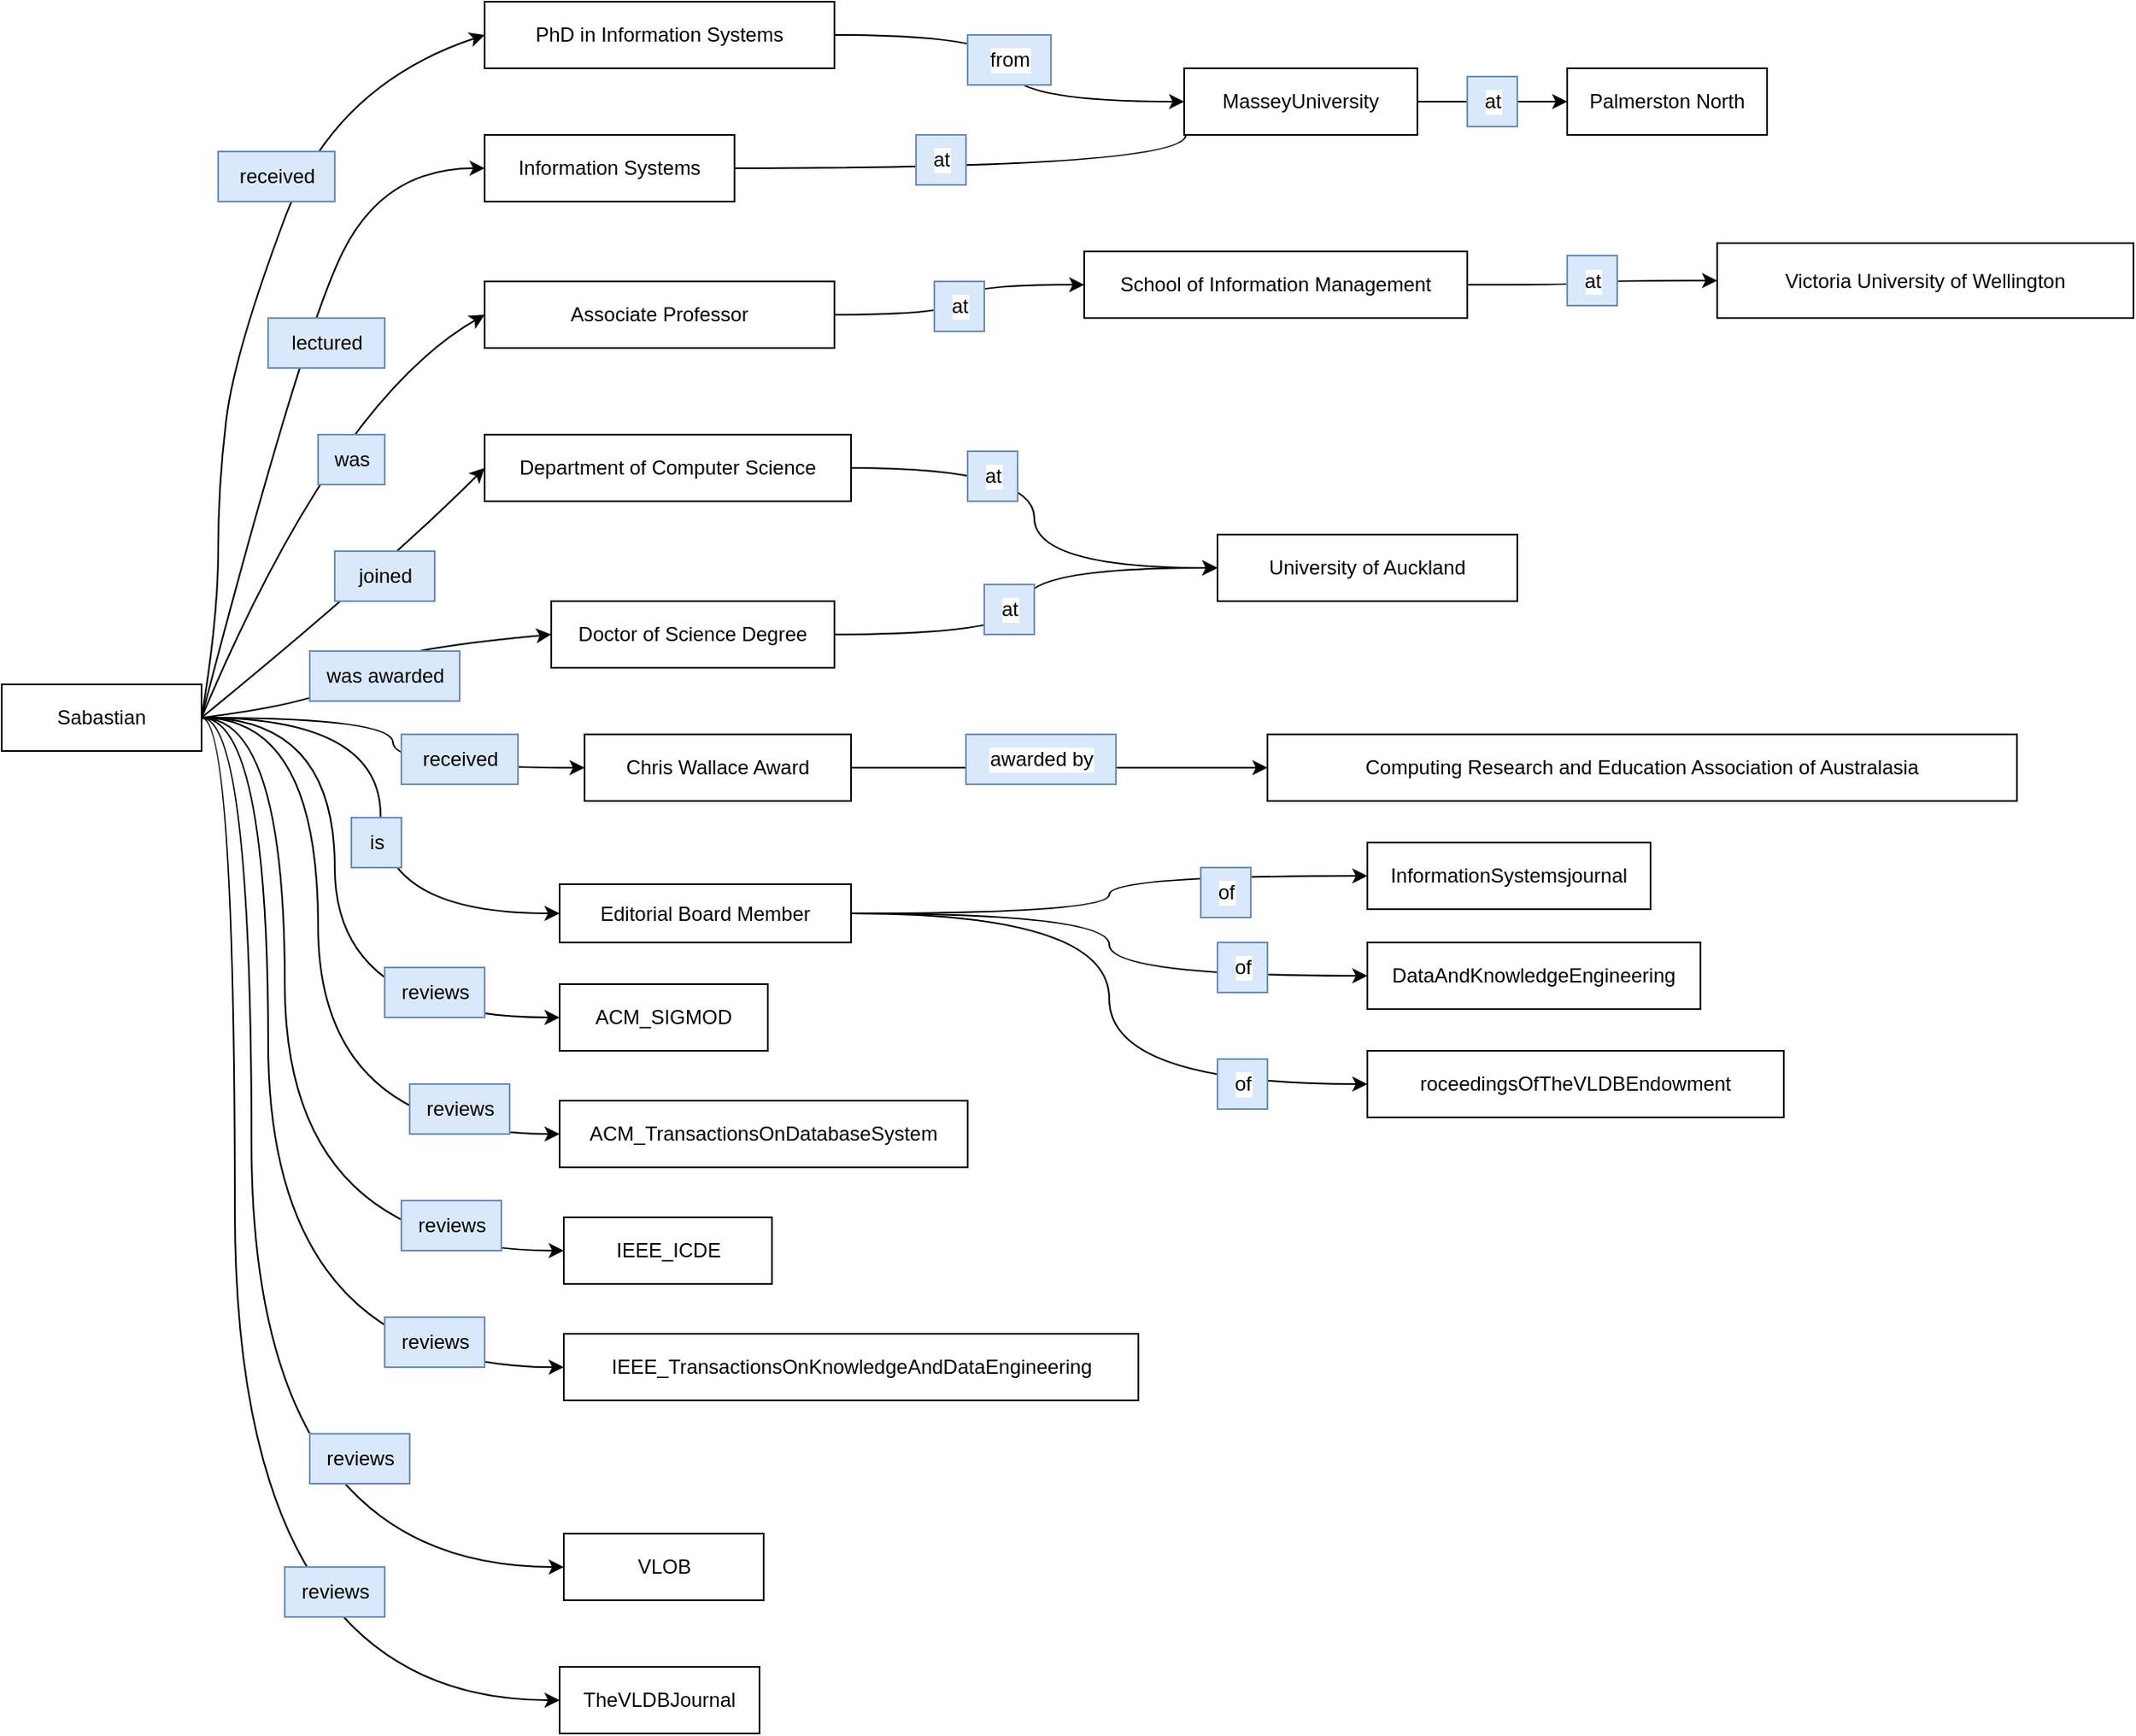 <mxfile version="24.4.0" type="github" pages="2">
  <diagram name="Page-1" id="rk7zCDagK3XWyAdqjK3h">
    <mxGraphModel dx="2876" dy="1221" grid="1" gridSize="10" guides="1" tooltips="1" connect="1" arrows="1" fold="1" page="1" pageScale="1" pageWidth="827" pageHeight="1169" math="0" shadow="0">
      <root>
        <mxCell id="0" />
        <mxCell id="1" parent="0" />
        <mxCell id="EvDkCq6QSblftOuBsGYL-23" style="edgeStyle=orthogonalEdgeStyle;rounded=0;orthogonalLoop=1;jettySize=auto;html=1;exitX=1;exitY=0.5;exitDx=0;exitDy=0;entryX=0;entryY=0.5;entryDx=0;entryDy=0;fontFamily=Helvetica;fontSize=12;fontColor=default;curved=1;" edge="1" parent="1" source="EvDkCq6QSblftOuBsGYL-2" target="EvDkCq6QSblftOuBsGYL-22">
          <mxGeometry relative="1" as="geometry" />
        </mxCell>
        <mxCell id="EvDkCq6QSblftOuBsGYL-26" style="edgeStyle=orthogonalEdgeStyle;rounded=0;orthogonalLoop=1;jettySize=auto;html=1;exitX=1;exitY=0.5;exitDx=0;exitDy=0;entryX=0;entryY=0.5;entryDx=0;entryDy=0;fontFamily=Helvetica;fontSize=12;fontColor=default;curved=1;" edge="1" parent="1" source="EvDkCq6QSblftOuBsGYL-2" target="EvDkCq6QSblftOuBsGYL-25">
          <mxGeometry relative="1" as="geometry" />
        </mxCell>
        <mxCell id="EvDkCq6QSblftOuBsGYL-30" style="edgeStyle=orthogonalEdgeStyle;rounded=0;orthogonalLoop=1;jettySize=auto;html=1;exitX=1;exitY=0.5;exitDx=0;exitDy=0;entryX=0;entryY=0.5;entryDx=0;entryDy=0;fontFamily=Helvetica;fontSize=12;fontColor=default;curved=1;" edge="1" parent="1" source="EvDkCq6QSblftOuBsGYL-2" target="EvDkCq6QSblftOuBsGYL-29">
          <mxGeometry relative="1" as="geometry">
            <Array as="points">
              <mxPoint x="50" y="470" />
              <mxPoint x="50" y="650" />
            </Array>
          </mxGeometry>
        </mxCell>
        <mxCell id="EvDkCq6QSblftOuBsGYL-33" style="edgeStyle=orthogonalEdgeStyle;rounded=0;orthogonalLoop=1;jettySize=auto;html=1;exitX=1;exitY=0.5;exitDx=0;exitDy=0;entryX=0;entryY=0.5;entryDx=0;entryDy=0;fontFamily=Helvetica;fontSize=12;fontColor=default;curved=1;" edge="1" parent="1" source="EvDkCq6QSblftOuBsGYL-2" target="EvDkCq6QSblftOuBsGYL-32">
          <mxGeometry relative="1" as="geometry">
            <Array as="points">
              <mxPoint x="40" y="470" />
              <mxPoint x="40" y="720" />
            </Array>
          </mxGeometry>
        </mxCell>
        <mxCell id="EvDkCq6QSblftOuBsGYL-36" style="edgeStyle=orthogonalEdgeStyle;rounded=0;orthogonalLoop=1;jettySize=auto;html=1;exitX=1;exitY=0.5;exitDx=0;exitDy=0;entryX=0;entryY=0.5;entryDx=0;entryDy=0;fontFamily=Helvetica;fontSize=12;fontColor=default;curved=1;" edge="1" parent="1" source="EvDkCq6QSblftOuBsGYL-2" target="EvDkCq6QSblftOuBsGYL-35">
          <mxGeometry relative="1" as="geometry">
            <Array as="points">
              <mxPoint x="20" y="470" />
              <mxPoint x="20" y="790" />
            </Array>
          </mxGeometry>
        </mxCell>
        <mxCell id="EvDkCq6QSblftOuBsGYL-39" style="edgeStyle=orthogonalEdgeStyle;rounded=0;orthogonalLoop=1;jettySize=auto;html=1;exitX=1;exitY=0.5;exitDx=0;exitDy=0;entryX=0;entryY=0.5;entryDx=0;entryDy=0;fontFamily=Helvetica;fontSize=12;fontColor=default;curved=1;" edge="1" parent="1" source="EvDkCq6QSblftOuBsGYL-2" target="EvDkCq6QSblftOuBsGYL-38">
          <mxGeometry relative="1" as="geometry">
            <Array as="points">
              <mxPoint x="10" y="470" />
              <mxPoint x="10" y="860" />
            </Array>
          </mxGeometry>
        </mxCell>
        <mxCell id="EvDkCq6QSblftOuBsGYL-43" style="edgeStyle=orthogonalEdgeStyle;rounded=0;orthogonalLoop=1;jettySize=auto;html=1;exitX=1;exitY=0.5;exitDx=0;exitDy=0;entryX=0;entryY=0.5;entryDx=0;entryDy=0;fontFamily=Helvetica;fontSize=12;fontColor=default;curved=1;" edge="1" parent="1" source="EvDkCq6QSblftOuBsGYL-2" target="EvDkCq6QSblftOuBsGYL-42">
          <mxGeometry relative="1" as="geometry">
            <Array as="points">
              <mxPoint y="470" />
              <mxPoint y="980" />
            </Array>
          </mxGeometry>
        </mxCell>
        <mxCell id="EvDkCq6QSblftOuBsGYL-46" style="edgeStyle=orthogonalEdgeStyle;rounded=0;orthogonalLoop=1;jettySize=auto;html=1;exitX=1;exitY=0.5;exitDx=0;exitDy=0;entryX=0;entryY=0.5;entryDx=0;entryDy=0;fontFamily=Helvetica;fontSize=12;fontColor=default;curved=1;" edge="1" parent="1" source="EvDkCq6QSblftOuBsGYL-2" target="EvDkCq6QSblftOuBsGYL-45">
          <mxGeometry relative="1" as="geometry">
            <Array as="points">
              <mxPoint x="-10" y="470" />
              <mxPoint x="-10" y="1060" />
            </Array>
          </mxGeometry>
        </mxCell>
        <mxCell id="EvDkCq6QSblftOuBsGYL-2" value="Sabastian" style="rounded=0;whiteSpace=wrap;html=1;" vertex="1" parent="1">
          <mxGeometry x="-150" y="450" width="120" height="40" as="geometry" />
        </mxCell>
        <mxCell id="EvDkCq6QSblftOuBsGYL-50" style="edgeStyle=orthogonalEdgeStyle;rounded=0;orthogonalLoop=1;jettySize=auto;html=1;exitX=1;exitY=0.5;exitDx=0;exitDy=0;fontFamily=Helvetica;fontSize=12;fontColor=default;curved=1;" edge="1" parent="1" source="EvDkCq6QSblftOuBsGYL-3" target="EvDkCq6QSblftOuBsGYL-48">
          <mxGeometry relative="1" as="geometry">
            <Array as="points">
              <mxPoint x="455" y="60" />
              <mxPoint x="455" y="100" />
            </Array>
          </mxGeometry>
        </mxCell>
        <mxCell id="EvDkCq6QSblftOuBsGYL-3" value="PhD in Information Systems" style="rounded=0;whiteSpace=wrap;html=1;" vertex="1" parent="1">
          <mxGeometry x="140" y="40" width="210" height="40" as="geometry" />
        </mxCell>
        <mxCell id="EvDkCq6QSblftOuBsGYL-51" style="edgeStyle=orthogonalEdgeStyle;curved=1;rounded=0;orthogonalLoop=1;jettySize=auto;html=1;exitX=1;exitY=0.5;exitDx=0;exitDy=0;strokeColor=default;align=center;verticalAlign=middle;fontFamily=Helvetica;fontSize=12;fontColor=default;labelBackgroundColor=default;endArrow=classic;" edge="1" parent="1" source="EvDkCq6QSblftOuBsGYL-4">
          <mxGeometry relative="1" as="geometry">
            <mxPoint x="560" y="100" as="targetPoint" />
            <Array as="points">
              <mxPoint x="561" y="140" />
            </Array>
          </mxGeometry>
        </mxCell>
        <mxCell id="EvDkCq6QSblftOuBsGYL-4" value="Information Systems" style="rounded=0;whiteSpace=wrap;html=1;" vertex="1" parent="1">
          <mxGeometry x="140" y="120" width="150" height="40" as="geometry" />
        </mxCell>
        <mxCell id="EvDkCq6QSblftOuBsGYL-58" style="edgeStyle=orthogonalEdgeStyle;curved=1;rounded=0;orthogonalLoop=1;jettySize=auto;html=1;exitX=1;exitY=0.5;exitDx=0;exitDy=0;entryX=0;entryY=0.5;entryDx=0;entryDy=0;strokeColor=default;align=center;verticalAlign=middle;fontFamily=Helvetica;fontSize=12;fontColor=default;labelBackgroundColor=default;endArrow=classic;" edge="1" parent="1" source="EvDkCq6QSblftOuBsGYL-5" target="EvDkCq6QSblftOuBsGYL-57">
          <mxGeometry relative="1" as="geometry" />
        </mxCell>
        <mxCell id="EvDkCq6QSblftOuBsGYL-5" value="Associate Professor" style="rounded=0;whiteSpace=wrap;html=1;strokeColor=default;align=center;verticalAlign=middle;fontFamily=Helvetica;fontSize=12;fontColor=default;fillColor=default;" vertex="1" parent="1">
          <mxGeometry x="140" y="208" width="210" height="40" as="geometry" />
        </mxCell>
        <mxCell id="EvDkCq6QSblftOuBsGYL-7" value="" style="curved=1;endArrow=classic;html=1;rounded=0;fontFamily=Helvetica;fontSize=12;fontColor=default;exitX=1;exitY=0.5;exitDx=0;exitDy=0;entryX=0;entryY=0.5;entryDx=0;entryDy=0;" edge="1" parent="1" source="EvDkCq6QSblftOuBsGYL-2" target="EvDkCq6QSblftOuBsGYL-3">
          <mxGeometry width="50" height="50" relative="1" as="geometry">
            <mxPoint x="390" y="310" as="sourcePoint" />
            <mxPoint x="440" y="260" as="targetPoint" />
            <Array as="points">
              <mxPoint x="-20" y="410" />
              <mxPoint x="-20" y="330" />
              <mxPoint x="-10" y="250" />
              <mxPoint x="50" y="90" />
            </Array>
          </mxGeometry>
        </mxCell>
        <mxCell id="EvDkCq6QSblftOuBsGYL-8" value="received" style="text;html=1;align=center;verticalAlign=middle;resizable=0;points=[];autosize=1;strokeColor=#6c8ebf;fillColor=#dae8fc;fontFamily=Helvetica;fontSize=12;" vertex="1" parent="1">
          <mxGeometry x="-20" y="130" width="70" height="30" as="geometry" />
        </mxCell>
        <mxCell id="EvDkCq6QSblftOuBsGYL-12" value="" style="curved=1;endArrow=classic;html=1;rounded=0;fontFamily=Helvetica;fontSize=12;fontColor=default;exitX=1;exitY=0.5;exitDx=0;exitDy=0;entryX=0;entryY=0.5;entryDx=0;entryDy=0;" edge="1" parent="1" source="EvDkCq6QSblftOuBsGYL-2" target="EvDkCq6QSblftOuBsGYL-4">
          <mxGeometry width="50" height="50" relative="1" as="geometry">
            <mxPoint x="390" y="230" as="sourcePoint" />
            <mxPoint x="440" y="180" as="targetPoint" />
            <Array as="points">
              <mxPoint x="30" y="240" />
              <mxPoint x="80" y="140" />
            </Array>
          </mxGeometry>
        </mxCell>
        <mxCell id="EvDkCq6QSblftOuBsGYL-13" value="lectured" style="text;html=1;align=center;verticalAlign=middle;resizable=0;points=[];autosize=1;strokeColor=#6c8ebf;fillColor=#dae8fc;fontFamily=Helvetica;fontSize=12;" vertex="1" parent="1">
          <mxGeometry x="10" y="230" width="70" height="30" as="geometry" />
        </mxCell>
        <mxCell id="EvDkCq6QSblftOuBsGYL-14" value="" style="curved=1;endArrow=classic;html=1;rounded=0;fontFamily=Helvetica;fontSize=12;fontColor=default;exitX=1;exitY=0.5;exitDx=0;exitDy=0;entryX=0;entryY=0.5;entryDx=0;entryDy=0;" edge="1" parent="1" source="EvDkCq6QSblftOuBsGYL-2" target="EvDkCq6QSblftOuBsGYL-5">
          <mxGeometry width="50" height="50" relative="1" as="geometry">
            <mxPoint x="390" y="230" as="sourcePoint" />
            <mxPoint x="440" y="180" as="targetPoint" />
            <Array as="points">
              <mxPoint x="50" y="280" />
            </Array>
          </mxGeometry>
        </mxCell>
        <mxCell id="EvDkCq6QSblftOuBsGYL-15" value="was" style="text;html=1;align=center;verticalAlign=middle;resizable=0;points=[];autosize=1;strokeColor=#6c8ebf;fillColor=#dae8fc;fontFamily=Helvetica;fontSize=12;" vertex="1" parent="1">
          <mxGeometry x="40" y="300" width="40" height="30" as="geometry" />
        </mxCell>
        <mxCell id="EvDkCq6QSblftOuBsGYL-64" style="edgeStyle=orthogonalEdgeStyle;curved=1;rounded=0;orthogonalLoop=1;jettySize=auto;html=1;exitX=1;exitY=0.5;exitDx=0;exitDy=0;entryX=0;entryY=0.5;entryDx=0;entryDy=0;strokeColor=default;align=center;verticalAlign=middle;fontFamily=Helvetica;fontSize=12;fontColor=default;labelBackgroundColor=default;endArrow=classic;" edge="1" parent="1" source="EvDkCq6QSblftOuBsGYL-16" target="EvDkCq6QSblftOuBsGYL-63">
          <mxGeometry relative="1" as="geometry" />
        </mxCell>
        <mxCell id="EvDkCq6QSblftOuBsGYL-16" value="Department of Computer Science" style="rounded=0;whiteSpace=wrap;html=1;strokeColor=default;align=center;verticalAlign=middle;fontFamily=Helvetica;fontSize=12;fontColor=default;fillColor=default;" vertex="1" parent="1">
          <mxGeometry x="140" y="300" width="220" height="40" as="geometry" />
        </mxCell>
        <mxCell id="EvDkCq6QSblftOuBsGYL-17" value="" style="curved=1;endArrow=classic;html=1;rounded=0;fontFamily=Helvetica;fontSize=12;fontColor=default;exitX=1;exitY=0.5;exitDx=0;exitDy=0;entryX=0;entryY=0.5;entryDx=0;entryDy=0;" edge="1" parent="1" source="EvDkCq6QSblftOuBsGYL-2" target="EvDkCq6QSblftOuBsGYL-16">
          <mxGeometry width="50" height="50" relative="1" as="geometry">
            <mxPoint x="390" y="410" as="sourcePoint" />
            <mxPoint x="440" y="360" as="targetPoint" />
            <Array as="points">
              <mxPoint x="80" y="380" />
            </Array>
          </mxGeometry>
        </mxCell>
        <mxCell id="EvDkCq6QSblftOuBsGYL-18" value="joined" style="text;html=1;align=center;verticalAlign=middle;resizable=0;points=[];autosize=1;strokeColor=#6c8ebf;fillColor=#dae8fc;fontFamily=Helvetica;fontSize=12;" vertex="1" parent="1">
          <mxGeometry x="50" y="370" width="60" height="30" as="geometry" />
        </mxCell>
        <mxCell id="EvDkCq6QSblftOuBsGYL-65" style="edgeStyle=orthogonalEdgeStyle;curved=1;rounded=0;orthogonalLoop=1;jettySize=auto;html=1;exitX=1;exitY=0.5;exitDx=0;exitDy=0;entryX=0;entryY=0.5;entryDx=0;entryDy=0;strokeColor=default;align=center;verticalAlign=middle;fontFamily=Helvetica;fontSize=12;fontColor=default;labelBackgroundColor=default;endArrow=classic;" edge="1" parent="1" source="EvDkCq6QSblftOuBsGYL-19" target="EvDkCq6QSblftOuBsGYL-63">
          <mxGeometry relative="1" as="geometry" />
        </mxCell>
        <mxCell id="EvDkCq6QSblftOuBsGYL-19" value="Doctor of Science Degree" style="rounded=0;whiteSpace=wrap;html=1;strokeColor=default;align=center;verticalAlign=middle;fontFamily=Helvetica;fontSize=12;fontColor=default;fillColor=default;" vertex="1" parent="1">
          <mxGeometry x="180" y="400" width="170" height="40" as="geometry" />
        </mxCell>
        <mxCell id="EvDkCq6QSblftOuBsGYL-20" value="" style="curved=1;endArrow=classic;html=1;rounded=0;fontFamily=Helvetica;fontSize=12;fontColor=default;exitX=1;exitY=0.5;exitDx=0;exitDy=0;entryX=0;entryY=0.5;entryDx=0;entryDy=0;" edge="1" parent="1" source="EvDkCq6QSblftOuBsGYL-2" target="EvDkCq6QSblftOuBsGYL-19">
          <mxGeometry width="50" height="50" relative="1" as="geometry">
            <mxPoint x="390" y="310" as="sourcePoint" />
            <mxPoint x="440" y="260" as="targetPoint" />
            <Array as="points">
              <mxPoint x="50" y="460" />
              <mxPoint x="70" y="430" />
            </Array>
          </mxGeometry>
        </mxCell>
        <mxCell id="EvDkCq6QSblftOuBsGYL-21" value="was awarded" style="text;html=1;align=center;verticalAlign=middle;resizable=0;points=[];autosize=1;strokeColor=#6c8ebf;fillColor=#dae8fc;fontFamily=Helvetica;fontSize=12;" vertex="1" parent="1">
          <mxGeometry x="35" y="430" width="90" height="30" as="geometry" />
        </mxCell>
        <mxCell id="EvDkCq6QSblftOuBsGYL-70" style="edgeStyle=orthogonalEdgeStyle;curved=1;rounded=0;orthogonalLoop=1;jettySize=auto;html=1;exitX=1;exitY=0.5;exitDx=0;exitDy=0;entryX=0;entryY=0.5;entryDx=0;entryDy=0;strokeColor=default;align=center;verticalAlign=middle;fontFamily=Helvetica;fontSize=12;fontColor=default;labelBackgroundColor=default;endArrow=classic;" edge="1" parent="1" source="EvDkCq6QSblftOuBsGYL-22" target="EvDkCq6QSblftOuBsGYL-69">
          <mxGeometry relative="1" as="geometry" />
        </mxCell>
        <mxCell id="EvDkCq6QSblftOuBsGYL-22" value="Chris Wallace Award" style="rounded=0;whiteSpace=wrap;html=1;strokeColor=default;align=center;verticalAlign=middle;fontFamily=Helvetica;fontSize=12;fontColor=default;fillColor=default;" vertex="1" parent="1">
          <mxGeometry x="200" y="480" width="160" height="40" as="geometry" />
        </mxCell>
        <mxCell id="EvDkCq6QSblftOuBsGYL-24" value="received" style="text;html=1;align=center;verticalAlign=middle;resizable=0;points=[];autosize=1;strokeColor=#6c8ebf;fillColor=#dae8fc;fontFamily=Helvetica;fontSize=12;" vertex="1" parent="1">
          <mxGeometry x="90" y="480" width="70" height="30" as="geometry" />
        </mxCell>
        <mxCell id="EvDkCq6QSblftOuBsGYL-75" style="edgeStyle=orthogonalEdgeStyle;curved=1;rounded=0;orthogonalLoop=1;jettySize=auto;html=1;exitX=1;exitY=0.5;exitDx=0;exitDy=0;entryX=0;entryY=0.5;entryDx=0;entryDy=0;strokeColor=default;align=center;verticalAlign=middle;fontFamily=Helvetica;fontSize=12;fontColor=default;labelBackgroundColor=default;endArrow=classic;" edge="1" parent="1" source="EvDkCq6QSblftOuBsGYL-25" target="EvDkCq6QSblftOuBsGYL-72">
          <mxGeometry relative="1" as="geometry" />
        </mxCell>
        <mxCell id="EvDkCq6QSblftOuBsGYL-76" style="edgeStyle=orthogonalEdgeStyle;curved=1;rounded=0;orthogonalLoop=1;jettySize=auto;html=1;exitX=1;exitY=0.5;exitDx=0;exitDy=0;entryX=0;entryY=0.5;entryDx=0;entryDy=0;strokeColor=default;align=center;verticalAlign=middle;fontFamily=Helvetica;fontSize=12;fontColor=default;labelBackgroundColor=default;endArrow=classic;" edge="1" parent="1" source="EvDkCq6QSblftOuBsGYL-25" target="EvDkCq6QSblftOuBsGYL-73">
          <mxGeometry relative="1" as="geometry" />
        </mxCell>
        <mxCell id="EvDkCq6QSblftOuBsGYL-77" style="edgeStyle=orthogonalEdgeStyle;curved=1;rounded=0;orthogonalLoop=1;jettySize=auto;html=1;exitX=1;exitY=0.5;exitDx=0;exitDy=0;entryX=0;entryY=0.5;entryDx=0;entryDy=0;strokeColor=default;align=center;verticalAlign=middle;fontFamily=Helvetica;fontSize=12;fontColor=default;labelBackgroundColor=default;endArrow=classic;" edge="1" parent="1" source="EvDkCq6QSblftOuBsGYL-25" target="EvDkCq6QSblftOuBsGYL-74">
          <mxGeometry relative="1" as="geometry">
            <Array as="points">
              <mxPoint x="515" y="588" />
              <mxPoint x="515" y="690" />
            </Array>
          </mxGeometry>
        </mxCell>
        <mxCell id="EvDkCq6QSblftOuBsGYL-25" value="Editorial Board Member" style="rounded=0;whiteSpace=wrap;html=1;strokeColor=default;align=center;verticalAlign=middle;fontFamily=Helvetica;fontSize=12;fontColor=default;fillColor=default;" vertex="1" parent="1">
          <mxGeometry x="185" y="570" width="175" height="35" as="geometry" />
        </mxCell>
        <mxCell id="EvDkCq6QSblftOuBsGYL-27" value="is" style="text;html=1;align=center;verticalAlign=middle;resizable=0;points=[];autosize=1;strokeColor=#6c8ebf;fillColor=#dae8fc;fontFamily=Helvetica;fontSize=12;" vertex="1" parent="1">
          <mxGeometry x="60" y="530" width="30" height="30" as="geometry" />
        </mxCell>
        <mxCell id="EvDkCq6QSblftOuBsGYL-29" value="ACM_SIGMOD" style="rounded=0;whiteSpace=wrap;html=1;strokeColor=default;align=center;verticalAlign=middle;fontFamily=Helvetica;fontSize=12;fontColor=default;fillColor=default;" vertex="1" parent="1">
          <mxGeometry x="185" y="630" width="125" height="40" as="geometry" />
        </mxCell>
        <mxCell id="EvDkCq6QSblftOuBsGYL-31" value="reviews" style="text;html=1;align=center;verticalAlign=middle;resizable=0;points=[];autosize=1;strokeColor=#6c8ebf;fillColor=#dae8fc;fontFamily=Helvetica;fontSize=12;" vertex="1" parent="1">
          <mxGeometry x="80" y="620" width="60" height="30" as="geometry" />
        </mxCell>
        <mxCell id="EvDkCq6QSblftOuBsGYL-32" value="ACM_TransactionsOnDatabaseSystem" style="rounded=0;whiteSpace=wrap;html=1;strokeColor=default;align=center;verticalAlign=middle;fontFamily=Helvetica;fontSize=12;fontColor=default;fillColor=default;" vertex="1" parent="1">
          <mxGeometry x="185" y="700" width="245" height="40" as="geometry" />
        </mxCell>
        <mxCell id="EvDkCq6QSblftOuBsGYL-34" value="reviews" style="text;html=1;align=center;verticalAlign=middle;resizable=0;points=[];autosize=1;strokeColor=#6c8ebf;fillColor=#dae8fc;fontFamily=Helvetica;fontSize=12;" vertex="1" parent="1">
          <mxGeometry x="95" y="690" width="60" height="30" as="geometry" />
        </mxCell>
        <mxCell id="EvDkCq6QSblftOuBsGYL-35" value="IEEE_ICDE" style="rounded=0;whiteSpace=wrap;html=1;strokeColor=default;align=center;verticalAlign=middle;fontFamily=Helvetica;fontSize=12;fontColor=default;fillColor=default;" vertex="1" parent="1">
          <mxGeometry x="187.5" y="770" width="125" height="40" as="geometry" />
        </mxCell>
        <mxCell id="EvDkCq6QSblftOuBsGYL-37" value="reviews" style="text;html=1;align=center;verticalAlign=middle;resizable=0;points=[];autosize=1;strokeColor=#6c8ebf;fillColor=#dae8fc;fontFamily=Helvetica;fontSize=12;" vertex="1" parent="1">
          <mxGeometry x="90" y="760" width="60" height="30" as="geometry" />
        </mxCell>
        <mxCell id="EvDkCq6QSblftOuBsGYL-38" value="IEEE_TransactionsOnKnowledgeAndDataEngineering" style="rounded=0;whiteSpace=wrap;html=1;strokeColor=default;align=center;verticalAlign=middle;fontFamily=Helvetica;fontSize=12;fontColor=default;fillColor=default;" vertex="1" parent="1">
          <mxGeometry x="187.5" y="840" width="345" height="40" as="geometry" />
        </mxCell>
        <mxCell id="EvDkCq6QSblftOuBsGYL-41" value="reviews" style="text;html=1;align=center;verticalAlign=middle;resizable=0;points=[];autosize=1;strokeColor=#6c8ebf;fillColor=#dae8fc;fontFamily=Helvetica;fontSize=12;" vertex="1" parent="1">
          <mxGeometry x="80" y="830" width="60" height="30" as="geometry" />
        </mxCell>
        <mxCell id="EvDkCq6QSblftOuBsGYL-42" value="VLOB" style="rounded=0;whiteSpace=wrap;html=1;strokeColor=default;align=center;verticalAlign=middle;fontFamily=Helvetica;fontSize=12;fontColor=default;fillColor=default;" vertex="1" parent="1">
          <mxGeometry x="187.5" y="960" width="120" height="40" as="geometry" />
        </mxCell>
        <mxCell id="EvDkCq6QSblftOuBsGYL-44" value="reviews" style="text;html=1;align=center;verticalAlign=middle;resizable=0;points=[];autosize=1;strokeColor=#6c8ebf;fillColor=#dae8fc;fontFamily=Helvetica;fontSize=12;" vertex="1" parent="1">
          <mxGeometry x="35" y="900" width="60" height="30" as="geometry" />
        </mxCell>
        <mxCell id="EvDkCq6QSblftOuBsGYL-45" value="TheVLDBJournal" style="rounded=0;whiteSpace=wrap;html=1;strokeColor=default;align=center;verticalAlign=middle;fontFamily=Helvetica;fontSize=12;fontColor=default;fillColor=default;" vertex="1" parent="1">
          <mxGeometry x="185" y="1040" width="120" height="40" as="geometry" />
        </mxCell>
        <mxCell id="EvDkCq6QSblftOuBsGYL-47" value="reviews" style="text;html=1;align=center;verticalAlign=middle;resizable=0;points=[];autosize=1;strokeColor=#6c8ebf;fillColor=#dae8fc;fontFamily=Helvetica;fontSize=12;" vertex="1" parent="1">
          <mxGeometry x="20" y="980" width="60" height="30" as="geometry" />
        </mxCell>
        <mxCell id="EvDkCq6QSblftOuBsGYL-55" style="edgeStyle=orthogonalEdgeStyle;curved=1;rounded=0;orthogonalLoop=1;jettySize=auto;html=1;exitX=1;exitY=0.5;exitDx=0;exitDy=0;entryX=0;entryY=0.5;entryDx=0;entryDy=0;strokeColor=default;align=center;verticalAlign=middle;fontFamily=Helvetica;fontSize=12;fontColor=default;labelBackgroundColor=default;endArrow=classic;" edge="1" parent="1" source="EvDkCq6QSblftOuBsGYL-48" target="EvDkCq6QSblftOuBsGYL-54">
          <mxGeometry relative="1" as="geometry" />
        </mxCell>
        <mxCell id="EvDkCq6QSblftOuBsGYL-48" value="MasseyUniversity" style="rounded=0;whiteSpace=wrap;html=1;strokeColor=default;align=center;verticalAlign=middle;fontFamily=Helvetica;fontSize=12;fontColor=default;fillColor=default;" vertex="1" parent="1">
          <mxGeometry x="560" y="80" width="140" height="40" as="geometry" />
        </mxCell>
        <mxCell id="EvDkCq6QSblftOuBsGYL-52" value="from" style="text;html=1;align=center;verticalAlign=middle;resizable=0;points=[];autosize=1;strokeColor=#6c8ebf;fillColor=#dae8fc;fontFamily=Helvetica;fontSize=12;labelBackgroundColor=default;" vertex="1" parent="1">
          <mxGeometry x="430" y="60" width="50" height="30" as="geometry" />
        </mxCell>
        <mxCell id="EvDkCq6QSblftOuBsGYL-53" value="at" style="text;html=1;align=center;verticalAlign=middle;resizable=0;points=[];autosize=1;strokeColor=#6c8ebf;fillColor=#dae8fc;fontFamily=Helvetica;fontSize=12;labelBackgroundColor=default;" vertex="1" parent="1">
          <mxGeometry x="399" y="120" width="30" height="30" as="geometry" />
        </mxCell>
        <mxCell id="EvDkCq6QSblftOuBsGYL-54" value="Palmerston North" style="rounded=0;whiteSpace=wrap;html=1;strokeColor=default;align=center;verticalAlign=middle;fontFamily=Helvetica;fontSize=12;fontColor=default;labelBackgroundColor=default;fillColor=default;" vertex="1" parent="1">
          <mxGeometry x="790" y="80" width="120" height="40" as="geometry" />
        </mxCell>
        <mxCell id="EvDkCq6QSblftOuBsGYL-56" value="at" style="text;html=1;align=center;verticalAlign=middle;resizable=0;points=[];autosize=1;strokeColor=#6c8ebf;fillColor=#dae8fc;fontFamily=Helvetica;fontSize=12;labelBackgroundColor=default;" vertex="1" parent="1">
          <mxGeometry x="730" y="85" width="30" height="30" as="geometry" />
        </mxCell>
        <mxCell id="EvDkCq6QSblftOuBsGYL-61" style="edgeStyle=orthogonalEdgeStyle;curved=1;rounded=0;orthogonalLoop=1;jettySize=auto;html=1;exitX=1;exitY=0.5;exitDx=0;exitDy=0;strokeColor=default;align=center;verticalAlign=middle;fontFamily=Helvetica;fontSize=12;fontColor=default;labelBackgroundColor=default;endArrow=classic;" edge="1" parent="1" source="EvDkCq6QSblftOuBsGYL-57" target="EvDkCq6QSblftOuBsGYL-60">
          <mxGeometry relative="1" as="geometry" />
        </mxCell>
        <mxCell id="EvDkCq6QSblftOuBsGYL-57" value="School of Information Management" style="rounded=0;whiteSpace=wrap;html=1;strokeColor=default;align=center;verticalAlign=middle;fontFamily=Helvetica;fontSize=12;fontColor=default;labelBackgroundColor=default;fillColor=default;" vertex="1" parent="1">
          <mxGeometry x="500" y="190" width="230" height="40" as="geometry" />
        </mxCell>
        <mxCell id="EvDkCq6QSblftOuBsGYL-59" value="at" style="text;html=1;align=center;verticalAlign=middle;resizable=0;points=[];autosize=1;strokeColor=#6c8ebf;fillColor=#dae8fc;fontFamily=Helvetica;fontSize=12;labelBackgroundColor=default;" vertex="1" parent="1">
          <mxGeometry x="410" y="208" width="30" height="30" as="geometry" />
        </mxCell>
        <mxCell id="EvDkCq6QSblftOuBsGYL-60" value="Victoria University of Wellington" style="rounded=0;whiteSpace=wrap;html=1;strokeColor=default;align=center;verticalAlign=middle;fontFamily=Helvetica;fontSize=12;fontColor=default;labelBackgroundColor=default;fillColor=default;" vertex="1" parent="1">
          <mxGeometry x="880" y="185" width="250" height="45" as="geometry" />
        </mxCell>
        <mxCell id="EvDkCq6QSblftOuBsGYL-62" value="at" style="text;html=1;align=center;verticalAlign=middle;resizable=0;points=[];autosize=1;strokeColor=#6c8ebf;fillColor=#dae8fc;fontFamily=Helvetica;fontSize=12;labelBackgroundColor=default;" vertex="1" parent="1">
          <mxGeometry x="790" y="192.5" width="30" height="30" as="geometry" />
        </mxCell>
        <mxCell id="EvDkCq6QSblftOuBsGYL-63" value="University of Auckland" style="rounded=0;whiteSpace=wrap;html=1;strokeColor=default;align=center;verticalAlign=middle;fontFamily=Helvetica;fontSize=12;fontColor=default;labelBackgroundColor=default;fillColor=default;" vertex="1" parent="1">
          <mxGeometry x="580" y="360" width="180" height="40" as="geometry" />
        </mxCell>
        <mxCell id="EvDkCq6QSblftOuBsGYL-66" value="at" style="text;html=1;align=center;verticalAlign=middle;resizable=0;points=[];autosize=1;strokeColor=#6c8ebf;fillColor=#dae8fc;fontFamily=Helvetica;fontSize=12;labelBackgroundColor=default;" vertex="1" parent="1">
          <mxGeometry x="430" y="310" width="30" height="30" as="geometry" />
        </mxCell>
        <mxCell id="EvDkCq6QSblftOuBsGYL-68" value="at" style="text;html=1;align=center;verticalAlign=middle;resizable=0;points=[];autosize=1;strokeColor=#6c8ebf;fillColor=#dae8fc;fontFamily=Helvetica;fontSize=12;labelBackgroundColor=default;" vertex="1" parent="1">
          <mxGeometry x="440" y="390" width="30" height="30" as="geometry" />
        </mxCell>
        <mxCell id="EvDkCq6QSblftOuBsGYL-69" value="Computing Research and Education Association of Australasia" style="rounded=0;whiteSpace=wrap;html=1;strokeColor=default;align=center;verticalAlign=middle;fontFamily=Helvetica;fontSize=12;fontColor=default;labelBackgroundColor=default;fillColor=default;" vertex="1" parent="1">
          <mxGeometry x="610" y="480" width="450" height="40" as="geometry" />
        </mxCell>
        <mxCell id="EvDkCq6QSblftOuBsGYL-71" value="awarded by" style="text;html=1;align=center;verticalAlign=middle;resizable=0;points=[];autosize=1;strokeColor=#6c8ebf;fillColor=#dae8fc;fontFamily=Helvetica;fontSize=12;labelBackgroundColor=default;" vertex="1" parent="1">
          <mxGeometry x="429" y="480" width="90" height="30" as="geometry" />
        </mxCell>
        <mxCell id="EvDkCq6QSblftOuBsGYL-72" value="InformationSystemsjournal" style="rounded=0;whiteSpace=wrap;html=1;strokeColor=default;align=center;verticalAlign=middle;fontFamily=Helvetica;fontSize=12;fontColor=default;labelBackgroundColor=default;fillColor=default;" vertex="1" parent="1">
          <mxGeometry x="670" y="545" width="170" height="40" as="geometry" />
        </mxCell>
        <mxCell id="EvDkCq6QSblftOuBsGYL-73" value="DataAndKnowledgeEngineering" style="rounded=0;whiteSpace=wrap;html=1;strokeColor=default;align=center;verticalAlign=middle;fontFamily=Helvetica;fontSize=12;fontColor=default;labelBackgroundColor=default;fillColor=default;" vertex="1" parent="1">
          <mxGeometry x="670" y="605" width="200" height="40" as="geometry" />
        </mxCell>
        <mxCell id="EvDkCq6QSblftOuBsGYL-74" value="roceedingsOfTheVLDBEndowment" style="rounded=0;whiteSpace=wrap;html=1;strokeColor=default;align=center;verticalAlign=middle;fontFamily=Helvetica;fontSize=12;fontColor=default;labelBackgroundColor=default;fillColor=default;" vertex="1" parent="1">
          <mxGeometry x="670" y="670" width="250" height="40" as="geometry" />
        </mxCell>
        <mxCell id="EvDkCq6QSblftOuBsGYL-78" value="of" style="text;html=1;align=center;verticalAlign=middle;resizable=0;points=[];autosize=1;strokeColor=#6c8ebf;fillColor=#dae8fc;fontFamily=Helvetica;fontSize=12;labelBackgroundColor=default;" vertex="1" parent="1">
          <mxGeometry x="570" y="560" width="30" height="30" as="geometry" />
        </mxCell>
        <mxCell id="EvDkCq6QSblftOuBsGYL-79" value="of" style="text;html=1;align=center;verticalAlign=middle;resizable=0;points=[];autosize=1;strokeColor=#6c8ebf;fillColor=#dae8fc;fontFamily=Helvetica;fontSize=12;labelBackgroundColor=default;" vertex="1" parent="1">
          <mxGeometry x="580" y="605" width="30" height="30" as="geometry" />
        </mxCell>
        <mxCell id="EvDkCq6QSblftOuBsGYL-80" value="of" style="text;html=1;align=center;verticalAlign=middle;resizable=0;points=[];autosize=1;strokeColor=#6c8ebf;fillColor=#dae8fc;fontFamily=Helvetica;fontSize=12;labelBackgroundColor=default;" vertex="1" parent="1">
          <mxGeometry x="580" y="675" width="30" height="30" as="geometry" />
        </mxCell>
      </root>
    </mxGraphModel>
  </diagram>
  <diagram id="18wo-GTi2EKtby6vZ8wL" name="Page-2">
    <mxGraphModel dx="3217" dy="2594" grid="1" gridSize="10" guides="1" tooltips="1" connect="1" arrows="1" fold="1" page="1" pageScale="1" pageWidth="827" pageHeight="1169" math="0" shadow="0">
      <root>
        <mxCell id="0" />
        <mxCell id="1" parent="0" />
        <mxCell id="JpCoMmdV8bpTrKrpRwIH-7" style="edgeStyle=orthogonalEdgeStyle;curved=1;rounded=0;orthogonalLoop=1;jettySize=auto;html=1;exitX=1;exitY=0.5;exitDx=0;exitDy=0;entryX=0;entryY=0.5;entryDx=0;entryDy=0;strokeColor=default;align=center;verticalAlign=middle;fontFamily=Helvetica;fontSize=12;fontColor=default;labelBackgroundColor=default;endArrow=classic;" edge="1" parent="1" source="JpCoMmdV8bpTrKrpRwIH-1" target="JpCoMmdV8bpTrKrpRwIH-2">
          <mxGeometry relative="1" as="geometry">
            <Array as="points">
              <mxPoint x="80" y="410" />
              <mxPoint x="80" y="50" />
            </Array>
          </mxGeometry>
        </mxCell>
        <mxCell id="JpCoMmdV8bpTrKrpRwIH-8" style="edgeStyle=orthogonalEdgeStyle;curved=1;rounded=0;orthogonalLoop=1;jettySize=auto;html=1;exitX=1;exitY=0.5;exitDx=0;exitDy=0;entryX=0;entryY=0.5;entryDx=0;entryDy=0;strokeColor=default;align=center;verticalAlign=middle;fontFamily=Helvetica;fontSize=12;fontColor=default;labelBackgroundColor=default;endArrow=classic;" edge="1" parent="1" source="JpCoMmdV8bpTrKrpRwIH-1" target="JpCoMmdV8bpTrKrpRwIH-3">
          <mxGeometry relative="1" as="geometry" />
        </mxCell>
        <mxCell id="JpCoMmdV8bpTrKrpRwIH-9" style="edgeStyle=orthogonalEdgeStyle;curved=1;rounded=0;orthogonalLoop=1;jettySize=auto;html=1;exitX=1;exitY=0.5;exitDx=0;exitDy=0;entryX=0;entryY=0.5;entryDx=0;entryDy=0;strokeColor=default;align=center;verticalAlign=middle;fontFamily=Helvetica;fontSize=12;fontColor=default;labelBackgroundColor=default;endArrow=classic;" edge="1" parent="1" source="JpCoMmdV8bpTrKrpRwIH-1" target="JpCoMmdV8bpTrKrpRwIH-4">
          <mxGeometry relative="1" as="geometry" />
        </mxCell>
        <mxCell id="JpCoMmdV8bpTrKrpRwIH-10" style="edgeStyle=orthogonalEdgeStyle;curved=1;rounded=0;orthogonalLoop=1;jettySize=auto;html=1;exitX=1;exitY=0.5;exitDx=0;exitDy=0;entryX=0;entryY=0.5;entryDx=0;entryDy=0;strokeColor=default;align=center;verticalAlign=middle;fontFamily=Helvetica;fontSize=12;fontColor=default;labelBackgroundColor=default;endArrow=classic;" edge="1" parent="1" source="JpCoMmdV8bpTrKrpRwIH-1" target="JpCoMmdV8bpTrKrpRwIH-5">
          <mxGeometry relative="1" as="geometry">
            <Array as="points">
              <mxPoint x="180" y="410" />
              <mxPoint x="180" y="565" />
            </Array>
          </mxGeometry>
        </mxCell>
        <mxCell id="JpCoMmdV8bpTrKrpRwIH-11" style="edgeStyle=orthogonalEdgeStyle;curved=1;rounded=0;orthogonalLoop=1;jettySize=auto;html=1;exitX=1;exitY=0.5;exitDx=0;exitDy=0;entryX=0;entryY=0.5;entryDx=0;entryDy=0;strokeColor=default;align=center;verticalAlign=middle;fontFamily=Helvetica;fontSize=12;fontColor=default;labelBackgroundColor=default;endArrow=classic;" edge="1" parent="1" source="JpCoMmdV8bpTrKrpRwIH-1" target="JpCoMmdV8bpTrKrpRwIH-6">
          <mxGeometry relative="1" as="geometry" />
        </mxCell>
        <mxCell id="JpCoMmdV8bpTrKrpRwIH-1" value="Sebastian" style="rounded=0;whiteSpace=wrap;html=1;strokeColor=default;align=center;verticalAlign=middle;fontFamily=Helvetica;fontSize=12;fontColor=default;labelBackgroundColor=default;fillColor=default;" vertex="1" parent="1">
          <mxGeometry x="-60" y="390" width="90" height="40" as="geometry" />
        </mxCell>
        <mxCell id="JpCoMmdV8bpTrKrpRwIH-13" style="edgeStyle=orthogonalEdgeStyle;curved=1;rounded=0;orthogonalLoop=1;jettySize=auto;html=1;exitX=1;exitY=0.5;exitDx=0;exitDy=0;entryX=0;entryY=0.5;entryDx=0;entryDy=0;strokeColor=default;align=center;verticalAlign=middle;fontFamily=Helvetica;fontSize=12;fontColor=default;labelBackgroundColor=default;endArrow=classic;" edge="1" parent="1" source="JpCoMmdV8bpTrKrpRwIH-2" target="JpCoMmdV8bpTrKrpRwIH-12">
          <mxGeometry relative="1" as="geometry" />
        </mxCell>
        <mxCell id="JpCoMmdV8bpTrKrpRwIH-15" style="edgeStyle=orthogonalEdgeStyle;curved=1;rounded=0;orthogonalLoop=1;jettySize=auto;html=1;exitX=1;exitY=0.5;exitDx=0;exitDy=0;entryX=0;entryY=0.5;entryDx=0;entryDy=0;strokeColor=default;align=center;verticalAlign=middle;fontFamily=Helvetica;fontSize=12;fontColor=default;labelBackgroundColor=default;endArrow=classic;" edge="1" parent="1" source="JpCoMmdV8bpTrKrpRwIH-2" target="JpCoMmdV8bpTrKrpRwIH-14">
          <mxGeometry relative="1" as="geometry" />
        </mxCell>
        <mxCell id="JpCoMmdV8bpTrKrpRwIH-2" value="Education" style="rounded=0;whiteSpace=wrap;html=1;strokeColor=default;align=center;verticalAlign=middle;fontFamily=Helvetica;fontSize=12;fontColor=default;labelBackgroundColor=default;fillColor=default;" vertex="1" parent="1">
          <mxGeometry x="240" y="30" width="100" height="40" as="geometry" />
        </mxCell>
        <mxCell id="JpCoMmdV8bpTrKrpRwIH-18" style="edgeStyle=orthogonalEdgeStyle;curved=1;rounded=0;orthogonalLoop=1;jettySize=auto;html=1;exitX=1;exitY=0.5;exitDx=0;exitDy=0;entryX=0;entryY=0.5;entryDx=0;entryDy=0;strokeColor=default;align=center;verticalAlign=middle;fontFamily=Helvetica;fontSize=12;fontColor=default;labelBackgroundColor=default;endArrow=classic;" edge="1" parent="1" source="JpCoMmdV8bpTrKrpRwIH-3" target="JpCoMmdV8bpTrKrpRwIH-16">
          <mxGeometry relative="1" as="geometry" />
        </mxCell>
        <mxCell id="JpCoMmdV8bpTrKrpRwIH-20" style="edgeStyle=orthogonalEdgeStyle;curved=1;rounded=0;orthogonalLoop=1;jettySize=auto;html=1;exitX=1;exitY=0.5;exitDx=0;exitDy=0;entryX=0;entryY=0.5;entryDx=0;entryDy=0;strokeColor=default;align=center;verticalAlign=middle;fontFamily=Helvetica;fontSize=12;fontColor=default;labelBackgroundColor=default;endArrow=classic;" edge="1" parent="1" source="JpCoMmdV8bpTrKrpRwIH-3" target="JpCoMmdV8bpTrKrpRwIH-19">
          <mxGeometry relative="1" as="geometry" />
        </mxCell>
        <mxCell id="JpCoMmdV8bpTrKrpRwIH-22" style="edgeStyle=orthogonalEdgeStyle;curved=1;rounded=0;orthogonalLoop=1;jettySize=auto;html=1;exitX=1;exitY=0.5;exitDx=0;exitDy=0;entryX=0;entryY=0.5;entryDx=0;entryDy=0;strokeColor=default;align=center;verticalAlign=middle;fontFamily=Helvetica;fontSize=12;fontColor=default;labelBackgroundColor=default;endArrow=classic;" edge="1" parent="1" source="JpCoMmdV8bpTrKrpRwIH-3" target="JpCoMmdV8bpTrKrpRwIH-21">
          <mxGeometry relative="1" as="geometry" />
        </mxCell>
        <mxCell id="JpCoMmdV8bpTrKrpRwIH-3" value="Employment History" style="rounded=0;whiteSpace=wrap;html=1;strokeColor=default;align=center;verticalAlign=middle;fontFamily=Helvetica;fontSize=12;fontColor=default;labelBackgroundColor=default;fillColor=default;" vertex="1" parent="1">
          <mxGeometry x="240" y="190" width="150" height="40" as="geometry" />
        </mxCell>
        <mxCell id="JpCoMmdV8bpTrKrpRwIH-4" value="Awards" style="rounded=0;whiteSpace=wrap;html=1;strokeColor=default;align=center;verticalAlign=middle;fontFamily=Helvetica;fontSize=12;fontColor=default;labelBackgroundColor=default;fillColor=default;" vertex="1" parent="1">
          <mxGeometry x="275" y="390" width="120" height="40" as="geometry" />
        </mxCell>
        <mxCell id="JpCoMmdV8bpTrKrpRwIH-28" style="edgeStyle=orthogonalEdgeStyle;curved=1;rounded=0;orthogonalLoop=1;jettySize=auto;html=1;exitX=1;exitY=0.5;exitDx=0;exitDy=0;entryX=0;entryY=0.5;entryDx=0;entryDy=0;strokeColor=default;align=center;verticalAlign=middle;fontFamily=Helvetica;fontSize=12;fontColor=default;labelBackgroundColor=default;endArrow=classic;" edge="1" parent="1" source="JpCoMmdV8bpTrKrpRwIH-5" target="JpCoMmdV8bpTrKrpRwIH-25">
          <mxGeometry relative="1" as="geometry" />
        </mxCell>
        <mxCell id="JpCoMmdV8bpTrKrpRwIH-29" style="edgeStyle=orthogonalEdgeStyle;curved=1;rounded=0;orthogonalLoop=1;jettySize=auto;html=1;exitX=1;exitY=0.5;exitDx=0;exitDy=0;entryX=0;entryY=0.5;entryDx=0;entryDy=0;strokeColor=default;align=center;verticalAlign=middle;fontFamily=Helvetica;fontSize=12;fontColor=default;labelBackgroundColor=default;endArrow=classic;" edge="1" parent="1" source="JpCoMmdV8bpTrKrpRwIH-5" target="JpCoMmdV8bpTrKrpRwIH-26">
          <mxGeometry relative="1" as="geometry" />
        </mxCell>
        <mxCell id="JpCoMmdV8bpTrKrpRwIH-30" style="edgeStyle=orthogonalEdgeStyle;curved=1;rounded=0;orthogonalLoop=1;jettySize=auto;html=1;exitX=1;exitY=0.5;exitDx=0;exitDy=0;entryX=0;entryY=0.5;entryDx=0;entryDy=0;strokeColor=default;align=center;verticalAlign=middle;fontFamily=Helvetica;fontSize=12;fontColor=default;labelBackgroundColor=default;endArrow=classic;" edge="1" parent="1" source="JpCoMmdV8bpTrKrpRwIH-5" target="JpCoMmdV8bpTrKrpRwIH-27">
          <mxGeometry relative="1" as="geometry" />
        </mxCell>
        <mxCell id="JpCoMmdV8bpTrKrpRwIH-5" value="Editorial Board Memberships" style="rounded=0;whiteSpace=wrap;html=1;strokeColor=default;align=center;verticalAlign=middle;fontFamily=Helvetica;fontSize=12;fontColor=default;labelBackgroundColor=default;fillColor=default;" vertex="1" parent="1">
          <mxGeometry x="235" y="544.5" width="210" height="40" as="geometry" />
        </mxCell>
        <mxCell id="JpCoMmdV8bpTrKrpRwIH-31" style="edgeStyle=orthogonalEdgeStyle;curved=1;rounded=0;orthogonalLoop=1;jettySize=auto;html=1;exitX=1;exitY=0.5;exitDx=0;exitDy=0;entryX=0;entryY=0.75;entryDx=0;entryDy=0;strokeColor=default;align=center;verticalAlign=middle;fontFamily=Helvetica;fontSize=12;fontColor=default;labelBackgroundColor=default;endArrow=classic;" edge="1" parent="1" source="JpCoMmdV8bpTrKrpRwIH-6" target="JpCoMmdV8bpTrKrpRwIH-27">
          <mxGeometry relative="1" as="geometry" />
        </mxCell>
        <mxCell id="JpCoMmdV8bpTrKrpRwIH-37" style="edgeStyle=orthogonalEdgeStyle;curved=1;rounded=0;orthogonalLoop=1;jettySize=auto;html=1;exitX=1;exitY=0.5;exitDx=0;exitDy=0;entryX=0;entryY=0.5;entryDx=0;entryDy=0;strokeColor=default;align=center;verticalAlign=middle;fontFamily=Helvetica;fontSize=12;fontColor=default;labelBackgroundColor=default;endArrow=classic;" edge="1" parent="1" source="JpCoMmdV8bpTrKrpRwIH-6" target="JpCoMmdV8bpTrKrpRwIH-32">
          <mxGeometry relative="1" as="geometry" />
        </mxCell>
        <mxCell id="JpCoMmdV8bpTrKrpRwIH-38" style="edgeStyle=orthogonalEdgeStyle;curved=1;rounded=0;orthogonalLoop=1;jettySize=auto;html=1;exitX=1;exitY=0.5;exitDx=0;exitDy=0;entryX=0;entryY=0.5;entryDx=0;entryDy=0;strokeColor=default;align=center;verticalAlign=middle;fontFamily=Helvetica;fontSize=12;fontColor=default;labelBackgroundColor=default;endArrow=classic;" edge="1" parent="1" source="JpCoMmdV8bpTrKrpRwIH-6" target="JpCoMmdV8bpTrKrpRwIH-33">
          <mxGeometry relative="1" as="geometry" />
        </mxCell>
        <mxCell id="JpCoMmdV8bpTrKrpRwIH-39" style="edgeStyle=orthogonalEdgeStyle;curved=1;rounded=0;orthogonalLoop=1;jettySize=auto;html=1;exitX=1;exitY=0.5;exitDx=0;exitDy=0;entryX=0;entryY=0.5;entryDx=0;entryDy=0;strokeColor=default;align=center;verticalAlign=middle;fontFamily=Helvetica;fontSize=12;fontColor=default;labelBackgroundColor=default;endArrow=classic;" edge="1" parent="1" source="JpCoMmdV8bpTrKrpRwIH-6" target="JpCoMmdV8bpTrKrpRwIH-34">
          <mxGeometry relative="1" as="geometry" />
        </mxCell>
        <mxCell id="JpCoMmdV8bpTrKrpRwIH-40" style="edgeStyle=orthogonalEdgeStyle;curved=1;rounded=0;orthogonalLoop=1;jettySize=auto;html=1;exitX=1;exitY=0.5;exitDx=0;exitDy=0;entryX=0;entryY=0.5;entryDx=0;entryDy=0;strokeColor=default;align=center;verticalAlign=middle;fontFamily=Helvetica;fontSize=12;fontColor=default;labelBackgroundColor=default;endArrow=classic;" edge="1" parent="1" source="JpCoMmdV8bpTrKrpRwIH-6" target="JpCoMmdV8bpTrKrpRwIH-35">
          <mxGeometry relative="1" as="geometry" />
        </mxCell>
        <mxCell id="JpCoMmdV8bpTrKrpRwIH-41" style="edgeStyle=orthogonalEdgeStyle;curved=1;rounded=0;orthogonalLoop=1;jettySize=auto;html=1;exitX=1;exitY=0.5;exitDx=0;exitDy=0;entryX=0;entryY=0.5;entryDx=0;entryDy=0;strokeColor=default;align=center;verticalAlign=middle;fontFamily=Helvetica;fontSize=12;fontColor=default;labelBackgroundColor=default;endArrow=classic;" edge="1" parent="1" source="JpCoMmdV8bpTrKrpRwIH-6" target="JpCoMmdV8bpTrKrpRwIH-36">
          <mxGeometry relative="1" as="geometry" />
        </mxCell>
        <mxCell id="JpCoMmdV8bpTrKrpRwIH-6" value="Reviewing Activities" style="rounded=0;whiteSpace=wrap;html=1;strokeColor=default;align=center;verticalAlign=middle;fontFamily=Helvetica;fontSize=12;fontColor=default;labelBackgroundColor=default;fillColor=default;" vertex="1" parent="1">
          <mxGeometry x="235" y="700" width="160" height="40" as="geometry" />
        </mxCell>
        <mxCell id="JpCoMmdV8bpTrKrpRwIH-12" value="PhD in Information Systems&amp;nbsp;&lt;div&gt;from Massey University&lt;/div&gt;&lt;div&gt;Year: 2005&lt;/div&gt;" style="rounded=0;whiteSpace=wrap;html=1;strokeColor=default;align=center;verticalAlign=middle;fontFamily=Helvetica;fontSize=12;fontColor=default;labelBackgroundColor=default;fillColor=default;" vertex="1" parent="1">
          <mxGeometry x="520" y="-160" width="230" height="60" as="geometry" />
        </mxCell>
        <mxCell id="JpCoMmdV8bpTrKrpRwIH-14" value="Doctor of Science&lt;div&gt;from University of Auckland&lt;/div&gt;&lt;div&gt;Year: 2015&lt;/div&gt;" style="rounded=0;whiteSpace=wrap;html=1;strokeColor=default;align=center;verticalAlign=middle;fontFamily=Helvetica;fontSize=12;fontColor=default;labelBackgroundColor=default;fillColor=default;" vertex="1" parent="1">
          <mxGeometry x="520" y="-50" width="230" height="80" as="geometry" />
        </mxCell>
        <mxCell id="JpCoMmdV8bpTrKrpRwIH-16" value="Lecturer in Information Systems&lt;div&gt;at Massey University&lt;/div&gt;&lt;div&gt;Palmerston North&lt;/div&gt;&lt;div&gt;2005-2007&lt;/div&gt;" style="rounded=0;whiteSpace=wrap;html=1;strokeColor=default;align=center;verticalAlign=middle;fontFamily=Helvetica;fontSize=12;fontColor=default;labelBackgroundColor=default;fillColor=default;" vertex="1" parent="1">
          <mxGeometry x="520" y="50" width="230" height="80" as="geometry" />
        </mxCell>
        <mxCell id="JpCoMmdV8bpTrKrpRwIH-19" value="Associate Professor&lt;div&gt;at Victoria University of Wellington&lt;/div&gt;&lt;div&gt;2008-2011&lt;/div&gt;" style="rounded=0;whiteSpace=wrap;html=1;strokeColor=default;align=center;verticalAlign=middle;fontFamily=Helvetica;fontSize=12;fontColor=default;labelBackgroundColor=default;fillColor=default;" vertex="1" parent="1">
          <mxGeometry x="520" y="177.5" width="240" height="65" as="geometry" />
        </mxCell>
        <mxCell id="JpCoMmdV8bpTrKrpRwIH-21" value="Joined Department of Computer Science&lt;div&gt;at University of Auckland&lt;/div&gt;&lt;div&gt;2012-present&lt;/div&gt;" style="rounded=0;whiteSpace=wrap;html=1;strokeColor=default;align=center;verticalAlign=middle;fontFamily=Helvetica;fontSize=12;fontColor=default;labelBackgroundColor=default;fillColor=default;" vertex="1" parent="1">
          <mxGeometry x="520" y="280" width="240" height="70" as="geometry" />
        </mxCell>
        <mxCell id="JpCoMmdV8bpTrKrpRwIH-23" value="Chris Wallace Award&lt;div&gt;Year: 2013&lt;/div&gt;&lt;div&gt;For outstanding research contributions to Australia and New Zealand&lt;/div&gt;&lt;div&gt;Organization: CORE&lt;/div&gt;" style="rounded=0;whiteSpace=wrap;html=1;strokeColor=default;align=center;verticalAlign=middle;fontFamily=Helvetica;fontSize=12;fontColor=default;labelBackgroundColor=default;fillColor=default;" vertex="1" parent="1">
          <mxGeometry x="520" y="370" width="390" height="100" as="geometry" />
        </mxCell>
        <mxCell id="JpCoMmdV8bpTrKrpRwIH-24" style="edgeStyle=orthogonalEdgeStyle;curved=1;rounded=0;orthogonalLoop=1;jettySize=auto;html=1;exitX=1;exitY=0.5;exitDx=0;exitDy=0;entryX=0;entryY=0.5;entryDx=0;entryDy=0;strokeColor=default;align=center;verticalAlign=middle;fontFamily=Helvetica;fontSize=12;fontColor=default;labelBackgroundColor=default;endArrow=classic;" edge="1" parent="1" source="JpCoMmdV8bpTrKrpRwIH-4" target="JpCoMmdV8bpTrKrpRwIH-23">
          <mxGeometry relative="1" as="geometry" />
        </mxCell>
        <mxCell id="JpCoMmdV8bpTrKrpRwIH-25" value="Information Systems" style="rounded=0;whiteSpace=wrap;html=1;strokeColor=default;align=center;verticalAlign=middle;fontFamily=Helvetica;fontSize=12;fontColor=default;labelBackgroundColor=default;fillColor=default;" vertex="1" parent="1">
          <mxGeometry x="580" y="490" width="195" height="45.5" as="geometry" />
        </mxCell>
        <mxCell id="JpCoMmdV8bpTrKrpRwIH-26" value="Data and Knowledge Engineering" style="rounded=0;whiteSpace=wrap;html=1;strokeColor=default;align=center;verticalAlign=middle;fontFamily=Helvetica;fontSize=12;fontColor=default;labelBackgroundColor=default;fillColor=default;" vertex="1" parent="1">
          <mxGeometry x="580" y="560" width="230" height="40" as="geometry" />
        </mxCell>
        <mxCell id="JpCoMmdV8bpTrKrpRwIH-27" value="VLOB" style="rounded=0;whiteSpace=wrap;html=1;strokeColor=default;align=center;verticalAlign=middle;fontFamily=Helvetica;fontSize=12;fontColor=default;labelBackgroundColor=default;fillColor=default;" vertex="1" parent="1">
          <mxGeometry x="580" y="630" width="75" height="40" as="geometry" />
        </mxCell>
        <mxCell id="JpCoMmdV8bpTrKrpRwIH-32" value="ACM SIGMOD" style="rounded=0;whiteSpace=wrap;html=1;strokeColor=default;align=center;verticalAlign=middle;fontFamily=Helvetica;fontSize=12;fontColor=default;labelBackgroundColor=default;fillColor=default;" vertex="1" parent="1">
          <mxGeometry x="580" y="710" width="100" height="40" as="geometry" />
        </mxCell>
        <mxCell id="JpCoMmdV8bpTrKrpRwIH-33" value="ACM Transactions on Database System" style="rounded=0;whiteSpace=wrap;html=1;strokeColor=default;align=center;verticalAlign=middle;fontFamily=Helvetica;fontSize=12;fontColor=default;labelBackgroundColor=default;fillColor=default;" vertex="1" parent="1">
          <mxGeometry x="575" y="800" width="275" height="50" as="geometry" />
        </mxCell>
        <mxCell id="JpCoMmdV8bpTrKrpRwIH-34" value="IEEE ICDE" style="rounded=0;whiteSpace=wrap;html=1;strokeColor=default;align=center;verticalAlign=middle;fontFamily=Helvetica;fontSize=12;fontColor=default;labelBackgroundColor=default;fillColor=default;" vertex="1" parent="1">
          <mxGeometry x="575" y="890" width="100" height="40" as="geometry" />
        </mxCell>
        <mxCell id="JpCoMmdV8bpTrKrpRwIH-35" value="IEEE Transaction on Knowledge and Data Engineering" style="rounded=0;whiteSpace=wrap;html=1;strokeColor=default;align=center;verticalAlign=middle;fontFamily=Helvetica;fontSize=12;fontColor=default;labelBackgroundColor=default;fillColor=default;" vertex="1" parent="1">
          <mxGeometry x="575" y="970" width="320" height="40" as="geometry" />
        </mxCell>
        <mxCell id="JpCoMmdV8bpTrKrpRwIH-36" value="VLOB Journal" style="rounded=0;whiteSpace=wrap;html=1;strokeColor=default;align=center;verticalAlign=middle;fontFamily=Helvetica;fontSize=12;fontColor=default;labelBackgroundColor=default;fillColor=default;" vertex="1" parent="1">
          <mxGeometry x="575" y="1060" width="95" height="40" as="geometry" />
        </mxCell>
      </root>
    </mxGraphModel>
  </diagram>
</mxfile>
